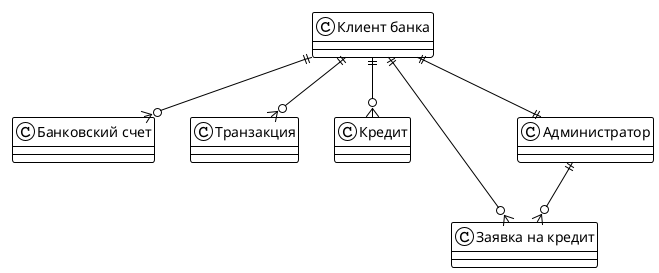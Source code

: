 @startuml Банковская система - Полная схема связей

!theme plain

class "Клиент банка" as Client
class "Банковский счет" as Account
class "Транзакция" as Transaction
class "Кредит" as Credit
class "Заявка на кредит" as CreditRequest
class "Администратор" as Admin

Client ||--o{ Account
Client ||--o{ Transaction
Client ||--o{ Credit
Client ||--o{ CreditRequest
Client ||--|| Admin
Admin ||--o{ CreditRequest

@enduml
